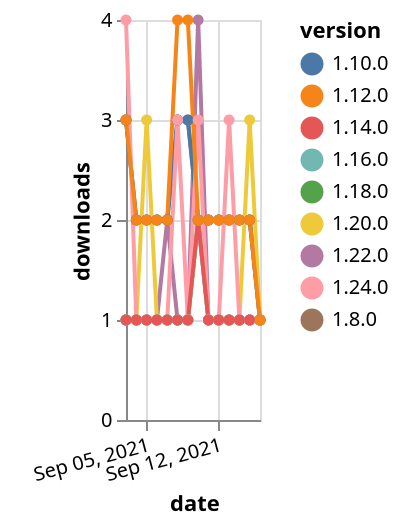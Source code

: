 {"$schema": "https://vega.github.io/schema/vega-lite/v5.json", "description": "A simple bar chart with embedded data.", "data": {"values": [{"date": "2021-09-03", "total": 228, "delta": 1, "version": "1.18.0"}, {"date": "2021-09-04", "total": 229, "delta": 1, "version": "1.18.0"}, {"date": "2021-09-05", "total": 230, "delta": 1, "version": "1.18.0"}, {"date": "2021-09-06", "total": 231, "delta": 1, "version": "1.18.0"}, {"date": "2021-09-07", "total": 232, "delta": 1, "version": "1.18.0"}, {"date": "2021-09-08", "total": 233, "delta": 1, "version": "1.18.0"}, {"date": "2021-09-09", "total": 234, "delta": 1, "version": "1.18.0"}, {"date": "2021-09-10", "total": 236, "delta": 2, "version": "1.18.0"}, {"date": "2021-09-11", "total": 237, "delta": 1, "version": "1.18.0"}, {"date": "2021-09-12", "total": 238, "delta": 1, "version": "1.18.0"}, {"date": "2021-09-13", "total": 239, "delta": 1, "version": "1.18.0"}, {"date": "2021-09-14", "total": 240, "delta": 1, "version": "1.18.0"}, {"date": "2021-09-15", "total": 241, "delta": 1, "version": "1.18.0"}, {"date": "2021-09-16", "total": 242, "delta": 1, "version": "1.18.0"}, {"date": "2021-09-03", "total": 222, "delta": 1, "version": "1.22.0"}, {"date": "2021-09-04", "total": 223, "delta": 1, "version": "1.22.0"}, {"date": "2021-09-05", "total": 224, "delta": 1, "version": "1.22.0"}, {"date": "2021-09-06", "total": 225, "delta": 1, "version": "1.22.0"}, {"date": "2021-09-07", "total": 227, "delta": 2, "version": "1.22.0"}, {"date": "2021-09-08", "total": 228, "delta": 1, "version": "1.22.0"}, {"date": "2021-09-09", "total": 229, "delta": 1, "version": "1.22.0"}, {"date": "2021-09-10", "total": 233, "delta": 4, "version": "1.22.0"}, {"date": "2021-09-11", "total": 234, "delta": 1, "version": "1.22.0"}, {"date": "2021-09-12", "total": 235, "delta": 1, "version": "1.22.0"}, {"date": "2021-09-13", "total": 236, "delta": 1, "version": "1.22.0"}, {"date": "2021-09-14", "total": 237, "delta": 1, "version": "1.22.0"}, {"date": "2021-09-15", "total": 238, "delta": 1, "version": "1.22.0"}, {"date": "2021-09-16", "total": 239, "delta": 1, "version": "1.22.0"}, {"date": "2021-09-03", "total": 2575, "delta": 3, "version": "1.8.0"}, {"date": "2021-09-04", "total": 2577, "delta": 2, "version": "1.8.0"}, {"date": "2021-09-05", "total": 2579, "delta": 2, "version": "1.8.0"}, {"date": "2021-09-06", "total": 2581, "delta": 2, "version": "1.8.0"}, {"date": "2021-09-07", "total": 2583, "delta": 2, "version": "1.8.0"}, {"date": "2021-09-08", "total": 2586, "delta": 3, "version": "1.8.0"}, {"date": "2021-09-09", "total": 2589, "delta": 3, "version": "1.8.0"}, {"date": "2021-09-10", "total": 2591, "delta": 2, "version": "1.8.0"}, {"date": "2021-09-11", "total": 2593, "delta": 2, "version": "1.8.0"}, {"date": "2021-09-12", "total": 2595, "delta": 2, "version": "1.8.0"}, {"date": "2021-09-13", "total": 2597, "delta": 2, "version": "1.8.0"}, {"date": "2021-09-14", "total": 2599, "delta": 2, "version": "1.8.0"}, {"date": "2021-09-15", "total": 2601, "delta": 2, "version": "1.8.0"}, {"date": "2021-09-16", "total": 2602, "delta": 1, "version": "1.8.0"}, {"date": "2021-09-03", "total": 2626, "delta": 3, "version": "1.10.0"}, {"date": "2021-09-04", "total": 2628, "delta": 2, "version": "1.10.0"}, {"date": "2021-09-05", "total": 2630, "delta": 2, "version": "1.10.0"}, {"date": "2021-09-06", "total": 2632, "delta": 2, "version": "1.10.0"}, {"date": "2021-09-07", "total": 2634, "delta": 2, "version": "1.10.0"}, {"date": "2021-09-08", "total": 2637, "delta": 3, "version": "1.10.0"}, {"date": "2021-09-09", "total": 2640, "delta": 3, "version": "1.10.0"}, {"date": "2021-09-10", "total": 2642, "delta": 2, "version": "1.10.0"}, {"date": "2021-09-11", "total": 2644, "delta": 2, "version": "1.10.0"}, {"date": "2021-09-12", "total": 2646, "delta": 2, "version": "1.10.0"}, {"date": "2021-09-13", "total": 2648, "delta": 2, "version": "1.10.0"}, {"date": "2021-09-14", "total": 2650, "delta": 2, "version": "1.10.0"}, {"date": "2021-09-15", "total": 2652, "delta": 2, "version": "1.10.0"}, {"date": "2021-09-16", "total": 2653, "delta": 1, "version": "1.10.0"}, {"date": "2021-09-03", "total": 194, "delta": 1, "version": "1.20.0"}, {"date": "2021-09-04", "total": 195, "delta": 1, "version": "1.20.0"}, {"date": "2021-09-05", "total": 198, "delta": 3, "version": "1.20.0"}, {"date": "2021-09-06", "total": 199, "delta": 1, "version": "1.20.0"}, {"date": "2021-09-07", "total": 200, "delta": 1, "version": "1.20.0"}, {"date": "2021-09-08", "total": 201, "delta": 1, "version": "1.20.0"}, {"date": "2021-09-09", "total": 202, "delta": 1, "version": "1.20.0"}, {"date": "2021-09-10", "total": 204, "delta": 2, "version": "1.20.0"}, {"date": "2021-09-11", "total": 205, "delta": 1, "version": "1.20.0"}, {"date": "2021-09-12", "total": 206, "delta": 1, "version": "1.20.0"}, {"date": "2021-09-13", "total": 207, "delta": 1, "version": "1.20.0"}, {"date": "2021-09-14", "total": 208, "delta": 1, "version": "1.20.0"}, {"date": "2021-09-15", "total": 211, "delta": 3, "version": "1.20.0"}, {"date": "2021-09-16", "total": 212, "delta": 1, "version": "1.20.0"}, {"date": "2021-09-03", "total": 217, "delta": 1, "version": "1.16.0"}, {"date": "2021-09-04", "total": 218, "delta": 1, "version": "1.16.0"}, {"date": "2021-09-05", "total": 219, "delta": 1, "version": "1.16.0"}, {"date": "2021-09-06", "total": 220, "delta": 1, "version": "1.16.0"}, {"date": "2021-09-07", "total": 221, "delta": 1, "version": "1.16.0"}, {"date": "2021-09-08", "total": 222, "delta": 1, "version": "1.16.0"}, {"date": "2021-09-09", "total": 223, "delta": 1, "version": "1.16.0"}, {"date": "2021-09-10", "total": 225, "delta": 2, "version": "1.16.0"}, {"date": "2021-09-11", "total": 226, "delta": 1, "version": "1.16.0"}, {"date": "2021-09-12", "total": 227, "delta": 1, "version": "1.16.0"}, {"date": "2021-09-13", "total": 228, "delta": 1, "version": "1.16.0"}, {"date": "2021-09-14", "total": 229, "delta": 1, "version": "1.16.0"}, {"date": "2021-09-15", "total": 230, "delta": 1, "version": "1.16.0"}, {"date": "2021-09-16", "total": 231, "delta": 1, "version": "1.16.0"}, {"date": "2021-09-03", "total": 132, "delta": 4, "version": "1.24.0"}, {"date": "2021-09-04", "total": 133, "delta": 1, "version": "1.24.0"}, {"date": "2021-09-05", "total": 134, "delta": 1, "version": "1.24.0"}, {"date": "2021-09-06", "total": 135, "delta": 1, "version": "1.24.0"}, {"date": "2021-09-07", "total": 136, "delta": 1, "version": "1.24.0"}, {"date": "2021-09-08", "total": 139, "delta": 3, "version": "1.24.0"}, {"date": "2021-09-09", "total": 140, "delta": 1, "version": "1.24.0"}, {"date": "2021-09-10", "total": 143, "delta": 3, "version": "1.24.0"}, {"date": "2021-09-11", "total": 144, "delta": 1, "version": "1.24.0"}, {"date": "2021-09-12", "total": 145, "delta": 1, "version": "1.24.0"}, {"date": "2021-09-13", "total": 148, "delta": 3, "version": "1.24.0"}, {"date": "2021-09-14", "total": 149, "delta": 1, "version": "1.24.0"}, {"date": "2021-09-15", "total": 150, "delta": 1, "version": "1.24.0"}, {"date": "2021-09-16", "total": 151, "delta": 1, "version": "1.24.0"}, {"date": "2021-09-03", "total": 267, "delta": 1, "version": "1.14.0"}, {"date": "2021-09-04", "total": 268, "delta": 1, "version": "1.14.0"}, {"date": "2021-09-05", "total": 269, "delta": 1, "version": "1.14.0"}, {"date": "2021-09-06", "total": 270, "delta": 1, "version": "1.14.0"}, {"date": "2021-09-07", "total": 271, "delta": 1, "version": "1.14.0"}, {"date": "2021-09-08", "total": 272, "delta": 1, "version": "1.14.0"}, {"date": "2021-09-09", "total": 273, "delta": 1, "version": "1.14.0"}, {"date": "2021-09-10", "total": 275, "delta": 2, "version": "1.14.0"}, {"date": "2021-09-11", "total": 276, "delta": 1, "version": "1.14.0"}, {"date": "2021-09-12", "total": 277, "delta": 1, "version": "1.14.0"}, {"date": "2021-09-13", "total": 278, "delta": 1, "version": "1.14.0"}, {"date": "2021-09-14", "total": 279, "delta": 1, "version": "1.14.0"}, {"date": "2021-09-15", "total": 280, "delta": 1, "version": "1.14.0"}, {"date": "2021-09-16", "total": 281, "delta": 1, "version": "1.14.0"}, {"date": "2021-09-03", "total": 2528, "delta": 3, "version": "1.12.0"}, {"date": "2021-09-04", "total": 2530, "delta": 2, "version": "1.12.0"}, {"date": "2021-09-05", "total": 2532, "delta": 2, "version": "1.12.0"}, {"date": "2021-09-06", "total": 2534, "delta": 2, "version": "1.12.0"}, {"date": "2021-09-07", "total": 2536, "delta": 2, "version": "1.12.0"}, {"date": "2021-09-08", "total": 2540, "delta": 4, "version": "1.12.0"}, {"date": "2021-09-09", "total": 2544, "delta": 4, "version": "1.12.0"}, {"date": "2021-09-10", "total": 2546, "delta": 2, "version": "1.12.0"}, {"date": "2021-09-11", "total": 2548, "delta": 2, "version": "1.12.0"}, {"date": "2021-09-12", "total": 2550, "delta": 2, "version": "1.12.0"}, {"date": "2021-09-13", "total": 2552, "delta": 2, "version": "1.12.0"}, {"date": "2021-09-14", "total": 2554, "delta": 2, "version": "1.12.0"}, {"date": "2021-09-15", "total": 2556, "delta": 2, "version": "1.12.0"}, {"date": "2021-09-16", "total": 2557, "delta": 1, "version": "1.12.0"}]}, "width": "container", "mark": {"type": "line", "point": {"filled": true}}, "encoding": {"x": {"field": "date", "type": "temporal", "timeUnit": "yearmonthdate", "title": "date", "axis": {"labelAngle": -15}}, "y": {"field": "delta", "type": "quantitative", "title": "downloads"}, "color": {"field": "version", "type": "nominal"}, "tooltip": {"field": "delta"}}}
